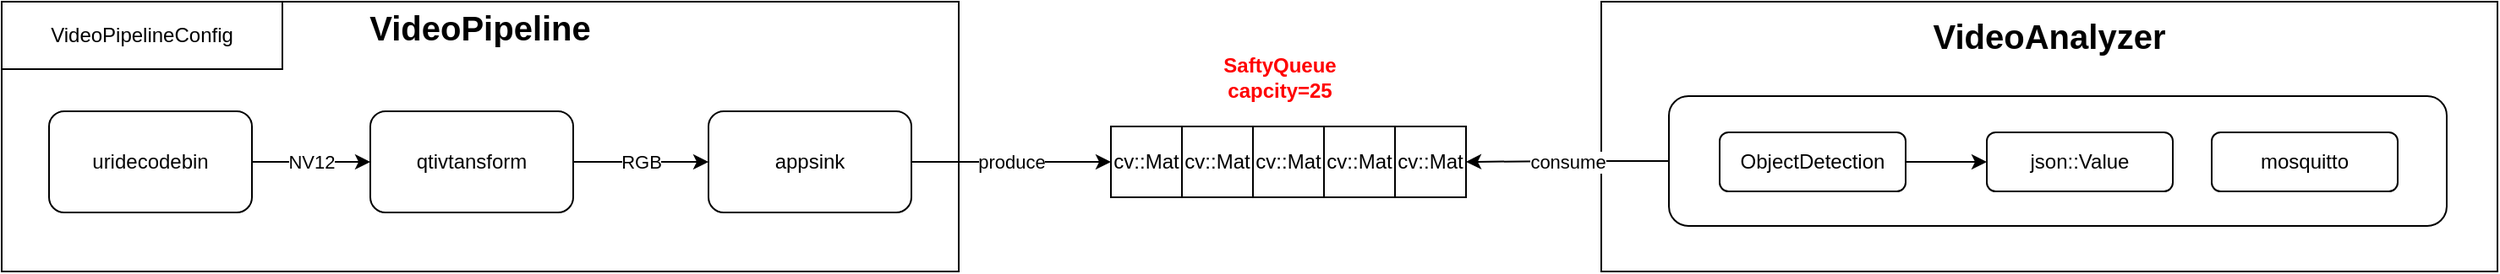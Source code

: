<mxfile version="21.0.2" type="github">
  <diagram name="第 1 页" id="lIP4qVzBCyqWuRjXmA0O">
    <mxGraphModel dx="2261" dy="834" grid="1" gridSize="10" guides="1" tooltips="1" connect="1" arrows="1" fold="1" page="1" pageScale="1" pageWidth="827" pageHeight="1169" math="0" shadow="0">
      <root>
        <mxCell id="0" />
        <mxCell id="1" parent="0" />
        <mxCell id="dvXgpNjGOUYn0zXqrAjh-23" value="" style="rounded=0;whiteSpace=wrap;html=1;" vertex="1" parent="1">
          <mxGeometry x="770" y="250" width="530" height="160" as="geometry" />
        </mxCell>
        <mxCell id="dvXgpNjGOUYn0zXqrAjh-1" value="" style="rounded=0;whiteSpace=wrap;html=1;" vertex="1" parent="1">
          <mxGeometry x="-176" y="250" width="566" height="160" as="geometry" />
        </mxCell>
        <mxCell id="dvXgpNjGOUYn0zXqrAjh-5" value="NV12" style="edgeStyle=orthogonalEdgeStyle;rounded=0;orthogonalLoop=1;jettySize=auto;html=1;entryX=0;entryY=0.5;entryDx=0;entryDy=0;" edge="1" parent="1" source="dvXgpNjGOUYn0zXqrAjh-2" target="dvXgpNjGOUYn0zXqrAjh-3">
          <mxGeometry relative="1" as="geometry" />
        </mxCell>
        <mxCell id="dvXgpNjGOUYn0zXqrAjh-2" value="uridecodebin" style="rounded=1;whiteSpace=wrap;html=1;" vertex="1" parent="1">
          <mxGeometry x="-148" y="315" width="120" height="60" as="geometry" />
        </mxCell>
        <mxCell id="dvXgpNjGOUYn0zXqrAjh-6" value="RGB" style="edgeStyle=orthogonalEdgeStyle;rounded=0;orthogonalLoop=1;jettySize=auto;html=1;" edge="1" parent="1" source="dvXgpNjGOUYn0zXqrAjh-3" target="dvXgpNjGOUYn0zXqrAjh-4">
          <mxGeometry relative="1" as="geometry" />
        </mxCell>
        <mxCell id="dvXgpNjGOUYn0zXqrAjh-3" value="qtivtansform" style="rounded=1;whiteSpace=wrap;html=1;" vertex="1" parent="1">
          <mxGeometry x="42" y="315" width="120" height="60" as="geometry" />
        </mxCell>
        <mxCell id="dvXgpNjGOUYn0zXqrAjh-18" value="produce" style="edgeStyle=orthogonalEdgeStyle;rounded=0;orthogonalLoop=1;jettySize=auto;html=1;" edge="1" parent="1" source="dvXgpNjGOUYn0zXqrAjh-4" target="dvXgpNjGOUYn0zXqrAjh-11">
          <mxGeometry relative="1" as="geometry" />
        </mxCell>
        <mxCell id="dvXgpNjGOUYn0zXqrAjh-4" value="appsink" style="rounded=1;whiteSpace=wrap;html=1;" vertex="1" parent="1">
          <mxGeometry x="242" y="315" width="120" height="60" as="geometry" />
        </mxCell>
        <mxCell id="dvXgpNjGOUYn0zXqrAjh-9" value="VideoPipelineConfig" style="rounded=0;whiteSpace=wrap;html=1;" vertex="1" parent="1">
          <mxGeometry x="-176" y="250" width="166" height="40" as="geometry" />
        </mxCell>
        <mxCell id="dvXgpNjGOUYn0zXqrAjh-10" value="VideoPipeline" style="text;html=1;strokeColor=none;fillColor=none;align=center;verticalAlign=middle;whiteSpace=wrap;rounded=0;fontStyle=1;fontSize=20;" vertex="1" parent="1">
          <mxGeometry x="22" y="250" width="170" height="30" as="geometry" />
        </mxCell>
        <mxCell id="dvXgpNjGOUYn0zXqrAjh-11" value="cv::Mat" style="whiteSpace=wrap;html=1;aspect=fixed;" vertex="1" parent="1">
          <mxGeometry x="480" y="324" width="42" height="42" as="geometry" />
        </mxCell>
        <mxCell id="dvXgpNjGOUYn0zXqrAjh-17" value="SaftyQueue&lt;br&gt;capcity=25" style="text;html=1;strokeColor=none;fillColor=none;align=center;verticalAlign=middle;whiteSpace=wrap;rounded=0;fontStyle=1;fontColor=#FF0000;" vertex="1" parent="1">
          <mxGeometry x="550" y="280" width="60" height="30" as="geometry" />
        </mxCell>
        <mxCell id="dvXgpNjGOUYn0zXqrAjh-19" value="cv::Mat" style="whiteSpace=wrap;html=1;aspect=fixed;" vertex="1" parent="1">
          <mxGeometry x="522" y="324" width="42" height="42" as="geometry" />
        </mxCell>
        <mxCell id="dvXgpNjGOUYn0zXqrAjh-20" value="cv::Mat" style="whiteSpace=wrap;html=1;aspect=fixed;" vertex="1" parent="1">
          <mxGeometry x="564" y="324" width="42" height="42" as="geometry" />
        </mxCell>
        <mxCell id="dvXgpNjGOUYn0zXqrAjh-21" value="cv::Mat" style="whiteSpace=wrap;html=1;aspect=fixed;" vertex="1" parent="1">
          <mxGeometry x="606" y="324" width="42" height="42" as="geometry" />
        </mxCell>
        <mxCell id="dvXgpNjGOUYn0zXqrAjh-22" value="cv::Mat" style="whiteSpace=wrap;html=1;aspect=fixed;" vertex="1" parent="1">
          <mxGeometry x="648" y="324" width="42" height="42" as="geometry" />
        </mxCell>
        <mxCell id="dvXgpNjGOUYn0zXqrAjh-24" value="VideoAnalyzer" style="text;html=1;strokeColor=none;fillColor=none;align=center;verticalAlign=middle;whiteSpace=wrap;rounded=0;fontStyle=1;fontSize=20;" vertex="1" parent="1">
          <mxGeometry x="950" y="255" width="170" height="30" as="geometry" />
        </mxCell>
        <mxCell id="dvXgpNjGOUYn0zXqrAjh-29" value="consume" style="edgeStyle=orthogonalEdgeStyle;rounded=0;orthogonalLoop=1;jettySize=auto;html=1;entryX=1;entryY=0.5;entryDx=0;entryDy=0;" edge="1" parent="1" source="dvXgpNjGOUYn0zXqrAjh-25" target="dvXgpNjGOUYn0zXqrAjh-22">
          <mxGeometry relative="1" as="geometry" />
        </mxCell>
        <mxCell id="dvXgpNjGOUYn0zXqrAjh-25" value="" style="rounded=1;whiteSpace=wrap;html=1;" vertex="1" parent="1">
          <mxGeometry x="810" y="306" width="460" height="77" as="geometry" />
        </mxCell>
        <mxCell id="dvXgpNjGOUYn0zXqrAjh-33" style="edgeStyle=orthogonalEdgeStyle;rounded=0;orthogonalLoop=1;jettySize=auto;html=1;" edge="1" parent="1" source="dvXgpNjGOUYn0zXqrAjh-30" target="dvXgpNjGOUYn0zXqrAjh-32">
          <mxGeometry relative="1" as="geometry" />
        </mxCell>
        <mxCell id="dvXgpNjGOUYn0zXqrAjh-30" value="ObjectDetection" style="rounded=1;whiteSpace=wrap;html=1;" vertex="1" parent="1">
          <mxGeometry x="840" y="327.5" width="110" height="35" as="geometry" />
        </mxCell>
        <mxCell id="dvXgpNjGOUYn0zXqrAjh-32" value="json::Value" style="rounded=1;whiteSpace=wrap;html=1;" vertex="1" parent="1">
          <mxGeometry x="998" y="327.5" width="110" height="35" as="geometry" />
        </mxCell>
        <mxCell id="dvXgpNjGOUYn0zXqrAjh-34" value="mosquitto" style="rounded=1;whiteSpace=wrap;html=1;" vertex="1" parent="1">
          <mxGeometry x="1131" y="327.5" width="110" height="35" as="geometry" />
        </mxCell>
      </root>
    </mxGraphModel>
  </diagram>
</mxfile>
